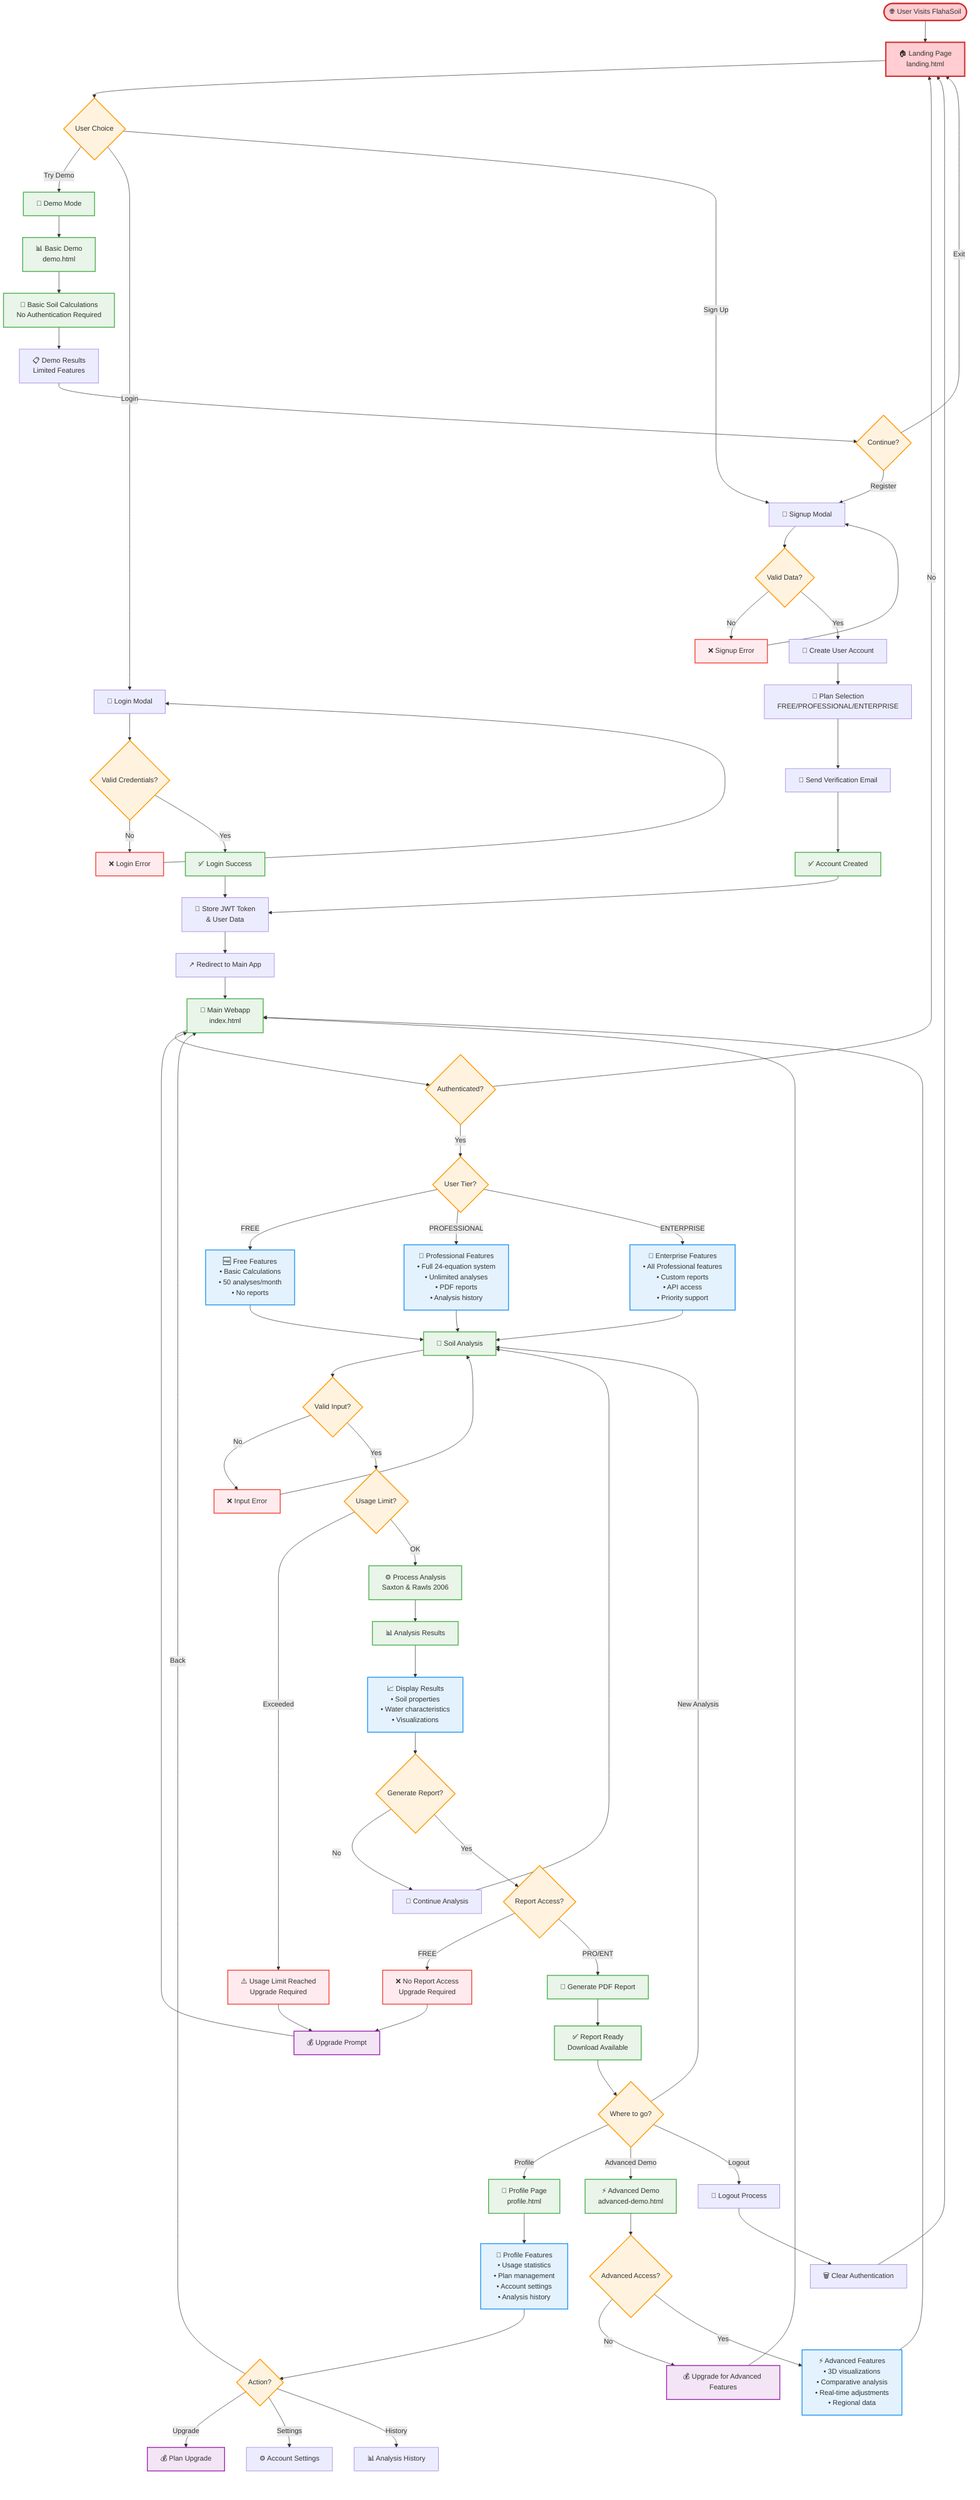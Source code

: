 flowchart TD
    Start([🌐 User Visits FlahaSoil]) --> Landing[🏠 Landing Page<br/>landing.html]
    
    Landing --> Choice{User Choice}
    
    %% Demo Path
    Choice -->|Try Demo| DemoFlow[🧪 Demo Mode]
    DemoFlow --> DemoPage[📊 Basic Demo<br/>demo.html]
    DemoPage --> DemoCalc[🧮 Basic Soil Calculations<br/>No Authentication Required]
    DemoCalc --> DemoResult[📋 Demo Results<br/>Limited Features]
    DemoResult --> DemoEnd{Continue?}
    DemoEnd -->|Register| SignupModal
    DemoEnd -->|Exit| Landing
    
    %% Authentication Path
    Choice -->|Login| LoginModal[🔐 Login Modal]
    Choice -->|Sign Up| SignupModal[📝 Signup Modal]
    
    %% Login Flow
    LoginModal --> LoginValidation{Valid Credentials?}
    LoginValidation -->|No| LoginError[❌ Login Error]
    LoginError --> LoginModal
    LoginValidation -->|Yes| LoginSuccess[✅ Login Success]
    LoginSuccess --> StoreAuth[💾 Store JWT Token<br/>& User Data]
    StoreAuth --> RedirectMain[↗️ Redirect to Main App]
    
    %% Signup Flow
    SignupModal --> SignupValidation{Valid Data?}
    SignupValidation -->|No| SignupError[❌ Signup Error]
    SignupError --> SignupModal
    SignupValidation -->|Yes| CreateUser[👤 Create User Account]
    CreateUser --> SelectPlan[🎯 Plan Selection<br/>FREE/PROFESSIONAL/ENTERPRISE]
    SelectPlan --> EmailVerification[📧 Send Verification Email]
    EmailVerification --> SignupSuccess[✅ Account Created]
    SignupSuccess --> StoreAuth
    
    %% Main Application Flow
    RedirectMain --> MainApp[🌱 Main Webapp<br/>index.html]
    MainApp --> AuthCheck{Authenticated?}
    AuthCheck -->|No| Landing
    AuthCheck -->|Yes| TierCheck{User Tier?}
    
    %% Tier-Based Access
    TierCheck -->|FREE| FreeFeatures[🆓 Free Features<br/>• Basic Calculations<br/>• 50 analyses/month<br/>• No reports]
    TierCheck -->|PROFESSIONAL| ProFeatures[💼 Professional Features<br/>• Full 24-equation system<br/>• Unlimited analyses<br/>• PDF reports<br/>• Analysis history]
    TierCheck -->|ENTERPRISE| EntFeatures[🏢 Enterprise Features<br/>• All Professional features<br/>• Custom reports<br/>• API access<br/>• Priority support]
    
    %% Feature Access
    FreeFeatures --> SoilAnalysis[🧮 Soil Analysis]
    ProFeatures --> SoilAnalysis
    EntFeatures --> SoilAnalysis
    
    SoilAnalysis --> InputValidation{Valid Input?}
    InputValidation -->|No| InputError[❌ Input Error]
    InputError --> SoilAnalysis
    InputValidation -->|Yes| UsageCheck{Usage Limit?}
    
    UsageCheck -->|Exceeded| UsageError[⚠️ Usage Limit Reached<br/>Upgrade Required]
    UsageError --> UpgradePrompt[💰 Upgrade Prompt]
    UpgradePrompt --> MainApp
    
    UsageCheck -->|OK| ProcessAnalysis[⚙️ Process Analysis<br/>Saxton & Rawls 2006]
    ProcessAnalysis --> AnalysisResult[📊 Analysis Results]
    
    %% Results & Reports
    AnalysisResult --> ResultDisplay[📈 Display Results<br/>• Soil properties<br/>• Water characteristics<br/>• Visualizations]
    
    ResultDisplay --> ReportChoice{Generate Report?}
    ReportChoice -->|No| ContinueAnalysis[🔄 Continue Analysis]
    ReportChoice -->|Yes| ReportAccess{Report Access?}
    
    ReportAccess -->|FREE| NoReportAccess[❌ No Report Access<br/>Upgrade Required]
    NoReportAccess --> UpgradePrompt
    
    ReportAccess -->|PRO/ENT| GenerateReport[📄 Generate PDF Report]
    GenerateReport --> ReportReady[✅ Report Ready<br/>Download Available]
    
    %% Navigation Options
    ContinueAnalysis --> SoilAnalysis
    ReportReady --> NavigationChoice{Where to go?}
    NavigationChoice -->|New Analysis| SoilAnalysis
    NavigationChoice -->|Profile| ProfilePage[👤 Profile Page<br/>profile.html]
    NavigationChoice -->|Advanced Demo| AdvancedDemo[⚡ Advanced Demo<br/>advanced-demo.html]
    NavigationChoice -->|Logout| LogoutProcess[🚪 Logout Process]
    
    %% Profile Management
    ProfilePage --> ProfileFeatures[👤 Profile Features<br/>• Usage statistics<br/>• Plan management<br/>• Account settings<br/>• Analysis history]
    ProfileFeatures --> ProfileActions{Action?}
    ProfileActions -->|Upgrade| PlanUpgrade[💰 Plan Upgrade]
    ProfileActions -->|Settings| AccountSettings[⚙️ Account Settings]
    ProfileActions -->|History| AnalysisHistory[📊 Analysis History]
    ProfileActions -->|Back| MainApp
    
    %% Advanced Features
    AdvancedDemo --> AdvancedCheck{Advanced Access?}
    AdvancedCheck -->|No| AdvancedUpgrade[💰 Upgrade for Advanced Features]
    AdvancedUpgrade --> MainApp
    AdvancedCheck -->|Yes| AdvancedFeatures[⚡ Advanced Features<br/>• 3D visualizations<br/>• Comparative analysis<br/>• Real-time adjustments<br/>• Regional data]
    AdvancedFeatures --> MainApp
    
    %% Logout Process
    LogoutProcess --> ClearAuth[🗑️ Clear Authentication]
    ClearAuth --> Landing
    
    %% Styling
    classDef startEnd fill:#ffcdd2,stroke:#d32f2f,stroke-width:3px
    classDef process fill:#e8f5e8,stroke:#4caf50,stroke-width:2px
    classDef decision fill:#fff3e0,stroke:#ff9800,stroke-width:2px
    classDef error fill:#ffebee,stroke:#f44336,stroke-width:2px
    classDef success fill:#e8f5e8,stroke:#4caf50,stroke-width:2px
    classDef feature fill:#e3f2fd,stroke:#2196f3,stroke-width:2px
    classDef premium fill:#f3e5f5,stroke:#9c27b0,stroke-width:2px
    
    class Start,Landing startEnd
    class DemoFlow,DemoPage,DemoCalc,MainApp,SoilAnalysis,ProcessAnalysis,GenerateReport,ProfilePage,AdvancedDemo process
    class Choice,LoginValidation,SignupValidation,AuthCheck,TierCheck,InputValidation,UsageCheck,ReportChoice,ReportAccess,NavigationChoice,ProfileActions,AdvancedCheck,DemoEnd decision
    class LoginError,SignupError,InputError,UsageError,NoReportAccess error
    class LoginSuccess,SignupSuccess,AnalysisResult,ReportReady success
    class FreeFeatures,ProFeatures,EntFeatures,ResultDisplay,ProfileFeatures,AdvancedFeatures feature
    class UpgradePrompt,PlanUpgrade,AdvancedUpgrade premium